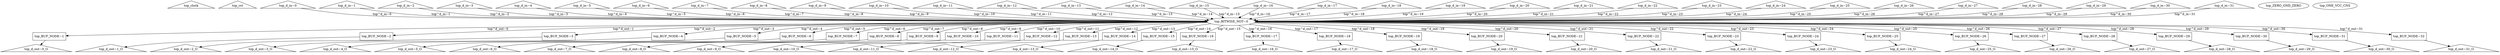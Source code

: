 digraph G {
	ranksep=.25;
	"top_clock" [shape=triangle];
	"top_rst" [shape=triangle];
	"top_d_in~0" [shape=triangle];
	"top_d_in~0" -> "top_BITWISE_NOT~0"[label="top^d_in~0"];
	"top_BITWISE_NOT~0"
	"top_BITWISE_NOT~0" -> "top_BUF_NODE~1"[label="top^d_out~0"];
	"top_BUF_NODE~1" [shape=box];
	"top_BUF_NODE~1" -> "top_d_out~0_O";
	"top_d_out~0_O" [shape=triangle];
	"top_BITWISE_NOT~0" -> "top_BUF_NODE~2"[label="top^d_out~1"];
	"top_BUF_NODE~2" [shape=box];
	"top_BUF_NODE~2" -> "top_d_out~1_O";
	"top_d_out~1_O" [shape=triangle];
	"top_BITWISE_NOT~0" -> "top_BUF_NODE~3"[label="top^d_out~2"];
	"top_BUF_NODE~3" [shape=box];
	"top_BUF_NODE~3" -> "top_d_out~2_O";
	"top_d_out~2_O" [shape=triangle];
	"top_BITWISE_NOT~0" -> "top_BUF_NODE~4"[label="top^d_out~3"];
	"top_BUF_NODE~4" [shape=box];
	"top_BUF_NODE~4" -> "top_d_out~3_O";
	"top_d_out~3_O" [shape=triangle];
	"top_BITWISE_NOT~0" -> "top_BUF_NODE~5"[label="top^d_out~4"];
	"top_BUF_NODE~5" [shape=box];
	"top_BUF_NODE~5" -> "top_d_out~4_O";
	"top_d_out~4_O" [shape=triangle];
	"top_BITWISE_NOT~0" -> "top_BUF_NODE~6"[label="top^d_out~5"];
	"top_BUF_NODE~6" [shape=box];
	"top_BUF_NODE~6" -> "top_d_out~5_O";
	"top_d_out~5_O" [shape=triangle];
	"top_BITWISE_NOT~0" -> "top_BUF_NODE~7"[label="top^d_out~6"];
	"top_BUF_NODE~7" [shape=box];
	"top_BUF_NODE~7" -> "top_d_out~6_O";
	"top_d_out~6_O" [shape=triangle];
	"top_BITWISE_NOT~0" -> "top_BUF_NODE~8"[label="top^d_out~7"];
	"top_BUF_NODE~8" [shape=box];
	"top_BUF_NODE~8" -> "top_d_out~7_O";
	"top_d_out~7_O" [shape=triangle];
	"top_BITWISE_NOT~0" -> "top_BUF_NODE~9"[label="top^d_out~8"];
	"top_BUF_NODE~9" [shape=box];
	"top_BUF_NODE~9" -> "top_d_out~8_O";
	"top_d_out~8_O" [shape=triangle];
	"top_BITWISE_NOT~0" -> "top_BUF_NODE~10"[label="top^d_out~9"];
	"top_BUF_NODE~10" [shape=box];
	"top_BUF_NODE~10" -> "top_d_out~9_O";
	"top_d_out~9_O" [shape=triangle];
	"top_BITWISE_NOT~0" -> "top_BUF_NODE~11"[label="top^d_out~10"];
	"top_BUF_NODE~11" [shape=box];
	"top_BUF_NODE~11" -> "top_d_out~10_O";
	"top_d_out~10_O" [shape=triangle];
	"top_BITWISE_NOT~0" -> "top_BUF_NODE~12"[label="top^d_out~11"];
	"top_BUF_NODE~12" [shape=box];
	"top_BUF_NODE~12" -> "top_d_out~11_O";
	"top_d_out~11_O" [shape=triangle];
	"top_BITWISE_NOT~0" -> "top_BUF_NODE~13"[label="top^d_out~12"];
	"top_BUF_NODE~13" [shape=box];
	"top_BUF_NODE~13" -> "top_d_out~12_O";
	"top_d_out~12_O" [shape=triangle];
	"top_BITWISE_NOT~0" -> "top_BUF_NODE~14"[label="top^d_out~13"];
	"top_BUF_NODE~14" [shape=box];
	"top_BUF_NODE~14" -> "top_d_out~13_O";
	"top_d_out~13_O" [shape=triangle];
	"top_BITWISE_NOT~0" -> "top_BUF_NODE~15"[label="top^d_out~14"];
	"top_BUF_NODE~15" [shape=box];
	"top_BUF_NODE~15" -> "top_d_out~14_O";
	"top_d_out~14_O" [shape=triangle];
	"top_BITWISE_NOT~0" -> "top_BUF_NODE~16"[label="top^d_out~15"];
	"top_BUF_NODE~16" [shape=box];
	"top_BUF_NODE~16" -> "top_d_out~15_O";
	"top_d_out~15_O" [shape=triangle];
	"top_BITWISE_NOT~0" -> "top_BUF_NODE~17"[label="top^d_out~16"];
	"top_BUF_NODE~17" [shape=box];
	"top_BUF_NODE~17" -> "top_d_out~16_O";
	"top_d_out~16_O" [shape=triangle];
	"top_BITWISE_NOT~0" -> "top_BUF_NODE~18"[label="top^d_out~17"];
	"top_BUF_NODE~18" [shape=box];
	"top_BUF_NODE~18" -> "top_d_out~17_O";
	"top_d_out~17_O" [shape=triangle];
	"top_BITWISE_NOT~0" -> "top_BUF_NODE~19"[label="top^d_out~18"];
	"top_BUF_NODE~19" [shape=box];
	"top_BUF_NODE~19" -> "top_d_out~18_O";
	"top_d_out~18_O" [shape=triangle];
	"top_BITWISE_NOT~0" -> "top_BUF_NODE~20"[label="top^d_out~19"];
	"top_BUF_NODE~20" [shape=box];
	"top_BUF_NODE~20" -> "top_d_out~19_O";
	"top_d_out~19_O" [shape=triangle];
	"top_BITWISE_NOT~0" -> "top_BUF_NODE~21"[label="top^d_out~20"];
	"top_BUF_NODE~21" [shape=box];
	"top_BUF_NODE~21" -> "top_d_out~20_O";
	"top_d_out~20_O" [shape=triangle];
	"top_BITWISE_NOT~0" -> "top_BUF_NODE~22"[label="top^d_out~21"];
	"top_BUF_NODE~22" [shape=box];
	"top_BUF_NODE~22" -> "top_d_out~21_O";
	"top_d_out~21_O" [shape=triangle];
	"top_BITWISE_NOT~0" -> "top_BUF_NODE~23"[label="top^d_out~22"];
	"top_BUF_NODE~23" [shape=box];
	"top_BUF_NODE~23" -> "top_d_out~22_O";
	"top_d_out~22_O" [shape=triangle];
	"top_BITWISE_NOT~0" -> "top_BUF_NODE~24"[label="top^d_out~23"];
	"top_BUF_NODE~24" [shape=box];
	"top_BUF_NODE~24" -> "top_d_out~23_O";
	"top_d_out~23_O" [shape=triangle];
	"top_BITWISE_NOT~0" -> "top_BUF_NODE~25"[label="top^d_out~24"];
	"top_BUF_NODE~25" [shape=box];
	"top_BUF_NODE~25" -> "top_d_out~24_O";
	"top_d_out~24_O" [shape=triangle];
	"top_BITWISE_NOT~0" -> "top_BUF_NODE~26"[label="top^d_out~25"];
	"top_BUF_NODE~26" [shape=box];
	"top_BUF_NODE~26" -> "top_d_out~25_O";
	"top_d_out~25_O" [shape=triangle];
	"top_BITWISE_NOT~0" -> "top_BUF_NODE~27"[label="top^d_out~26"];
	"top_BUF_NODE~27" [shape=box];
	"top_BUF_NODE~27" -> "top_d_out~26_O";
	"top_d_out~26_O" [shape=triangle];
	"top_BITWISE_NOT~0" -> "top_BUF_NODE~28"[label="top^d_out~27"];
	"top_BUF_NODE~28" [shape=box];
	"top_BUF_NODE~28" -> "top_d_out~27_O";
	"top_d_out~27_O" [shape=triangle];
	"top_BITWISE_NOT~0" -> "top_BUF_NODE~29"[label="top^d_out~28"];
	"top_BUF_NODE~29" [shape=box];
	"top_BUF_NODE~29" -> "top_d_out~28_O";
	"top_d_out~28_O" [shape=triangle];
	"top_BITWISE_NOT~0" -> "top_BUF_NODE~30"[label="top^d_out~29"];
	"top_BUF_NODE~30" [shape=box];
	"top_BUF_NODE~30" -> "top_d_out~29_O";
	"top_d_out~29_O" [shape=triangle];
	"top_BITWISE_NOT~0" -> "top_BUF_NODE~31"[label="top^d_out~30"];
	"top_BUF_NODE~31" [shape=box];
	"top_BUF_NODE~31" -> "top_d_out~30_O";
	"top_d_out~30_O" [shape=triangle];
	"top_BITWISE_NOT~0" -> "top_BUF_NODE~32"[label="top^d_out~31"];
	"top_BUF_NODE~32" [shape=box];
	"top_BUF_NODE~32" -> "top_d_out~31_O";
	"top_d_out~31_O" [shape=triangle];
	"top_d_in~1" [shape=triangle];
	"top_d_in~1" -> "top_BITWISE_NOT~0"[label="top^d_in~1"];
	"top_d_in~2" [shape=triangle];
	"top_d_in~2" -> "top_BITWISE_NOT~0"[label="top^d_in~2"];
	"top_d_in~3" [shape=triangle];
	"top_d_in~3" -> "top_BITWISE_NOT~0"[label="top^d_in~3"];
	"top_d_in~4" [shape=triangle];
	"top_d_in~4" -> "top_BITWISE_NOT~0"[label="top^d_in~4"];
	"top_d_in~5" [shape=triangle];
	"top_d_in~5" -> "top_BITWISE_NOT~0"[label="top^d_in~5"];
	"top_d_in~6" [shape=triangle];
	"top_d_in~6" -> "top_BITWISE_NOT~0"[label="top^d_in~6"];
	"top_d_in~7" [shape=triangle];
	"top_d_in~7" -> "top_BITWISE_NOT~0"[label="top^d_in~7"];
	"top_d_in~8" [shape=triangle];
	"top_d_in~8" -> "top_BITWISE_NOT~0"[label="top^d_in~8"];
	"top_d_in~9" [shape=triangle];
	"top_d_in~9" -> "top_BITWISE_NOT~0"[label="top^d_in~9"];
	"top_d_in~10" [shape=triangle];
	"top_d_in~10" -> "top_BITWISE_NOT~0"[label="top^d_in~10"];
	"top_d_in~11" [shape=triangle];
	"top_d_in~11" -> "top_BITWISE_NOT~0"[label="top^d_in~11"];
	"top_d_in~12" [shape=triangle];
	"top_d_in~12" -> "top_BITWISE_NOT~0"[label="top^d_in~12"];
	"top_d_in~13" [shape=triangle];
	"top_d_in~13" -> "top_BITWISE_NOT~0"[label="top^d_in~13"];
	"top_d_in~14" [shape=triangle];
	"top_d_in~14" -> "top_BITWISE_NOT~0"[label="top^d_in~14"];
	"top_d_in~15" [shape=triangle];
	"top_d_in~15" -> "top_BITWISE_NOT~0"[label="top^d_in~15"];
	"top_d_in~16" [shape=triangle];
	"top_d_in~16" -> "top_BITWISE_NOT~0"[label="top^d_in~16"];
	"top_d_in~17" [shape=triangle];
	"top_d_in~17" -> "top_BITWISE_NOT~0"[label="top^d_in~17"];
	"top_d_in~18" [shape=triangle];
	"top_d_in~18" -> "top_BITWISE_NOT~0"[label="top^d_in~18"];
	"top_d_in~19" [shape=triangle];
	"top_d_in~19" -> "top_BITWISE_NOT~0"[label="top^d_in~19"];
	"top_d_in~20" [shape=triangle];
	"top_d_in~20" -> "top_BITWISE_NOT~0"[label="top^d_in~20"];
	"top_d_in~21" [shape=triangle];
	"top_d_in~21" -> "top_BITWISE_NOT~0"[label="top^d_in~21"];
	"top_d_in~22" [shape=triangle];
	"top_d_in~22" -> "top_BITWISE_NOT~0"[label="top^d_in~22"];
	"top_d_in~23" [shape=triangle];
	"top_d_in~23" -> "top_BITWISE_NOT~0"[label="top^d_in~23"];
	"top_d_in~24" [shape=triangle];
	"top_d_in~24" -> "top_BITWISE_NOT~0"[label="top^d_in~24"];
	"top_d_in~25" [shape=triangle];
	"top_d_in~25" -> "top_BITWISE_NOT~0"[label="top^d_in~25"];
	"top_d_in~26" [shape=triangle];
	"top_d_in~26" -> "top_BITWISE_NOT~0"[label="top^d_in~26"];
	"top_d_in~27" [shape=triangle];
	"top_d_in~27" -> "top_BITWISE_NOT~0"[label="top^d_in~27"];
	"top_d_in~28" [shape=triangle];
	"top_d_in~28" -> "top_BITWISE_NOT~0"[label="top^d_in~28"];
	"top_d_in~29" [shape=triangle];
	"top_d_in~29" -> "top_BITWISE_NOT~0"[label="top^d_in~29"];
	"top_d_in~30" [shape=triangle];
	"top_d_in~30" -> "top_BITWISE_NOT~0"[label="top^d_in~30"];
	"top_d_in~31" [shape=triangle];
	"top_d_in~31" -> "top_BITWISE_NOT~0"[label="top^d_in~31"];
	"top_ZERO_GND_ZERO"
	"top_ONE_VCC_CNS"
}
